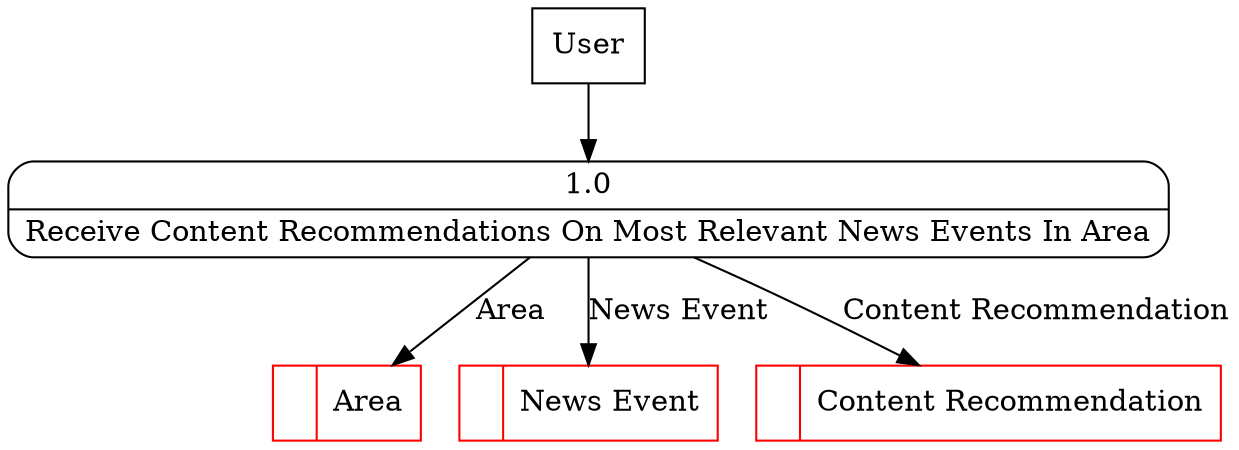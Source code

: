 digraph dfd2{ 
node[shape=record]
200 [label="<f0>  |<f1> Area " color=red];
201 [label="<f0>  |<f1> News Event " color=red];
202 [label="<f0>  |<f1> Content Recommendation " color=red];
203 [label="User" shape=box];
204 [label="{<f0> 1.0|<f1> Receive Content Recommendations On Most Relevant News Events In Area }" shape=Mrecord];
203 -> 204
204 -> 202 [label="Content Recommendation"]
204 -> 201 [label="News Event"]
204 -> 200 [label="Area"]
}